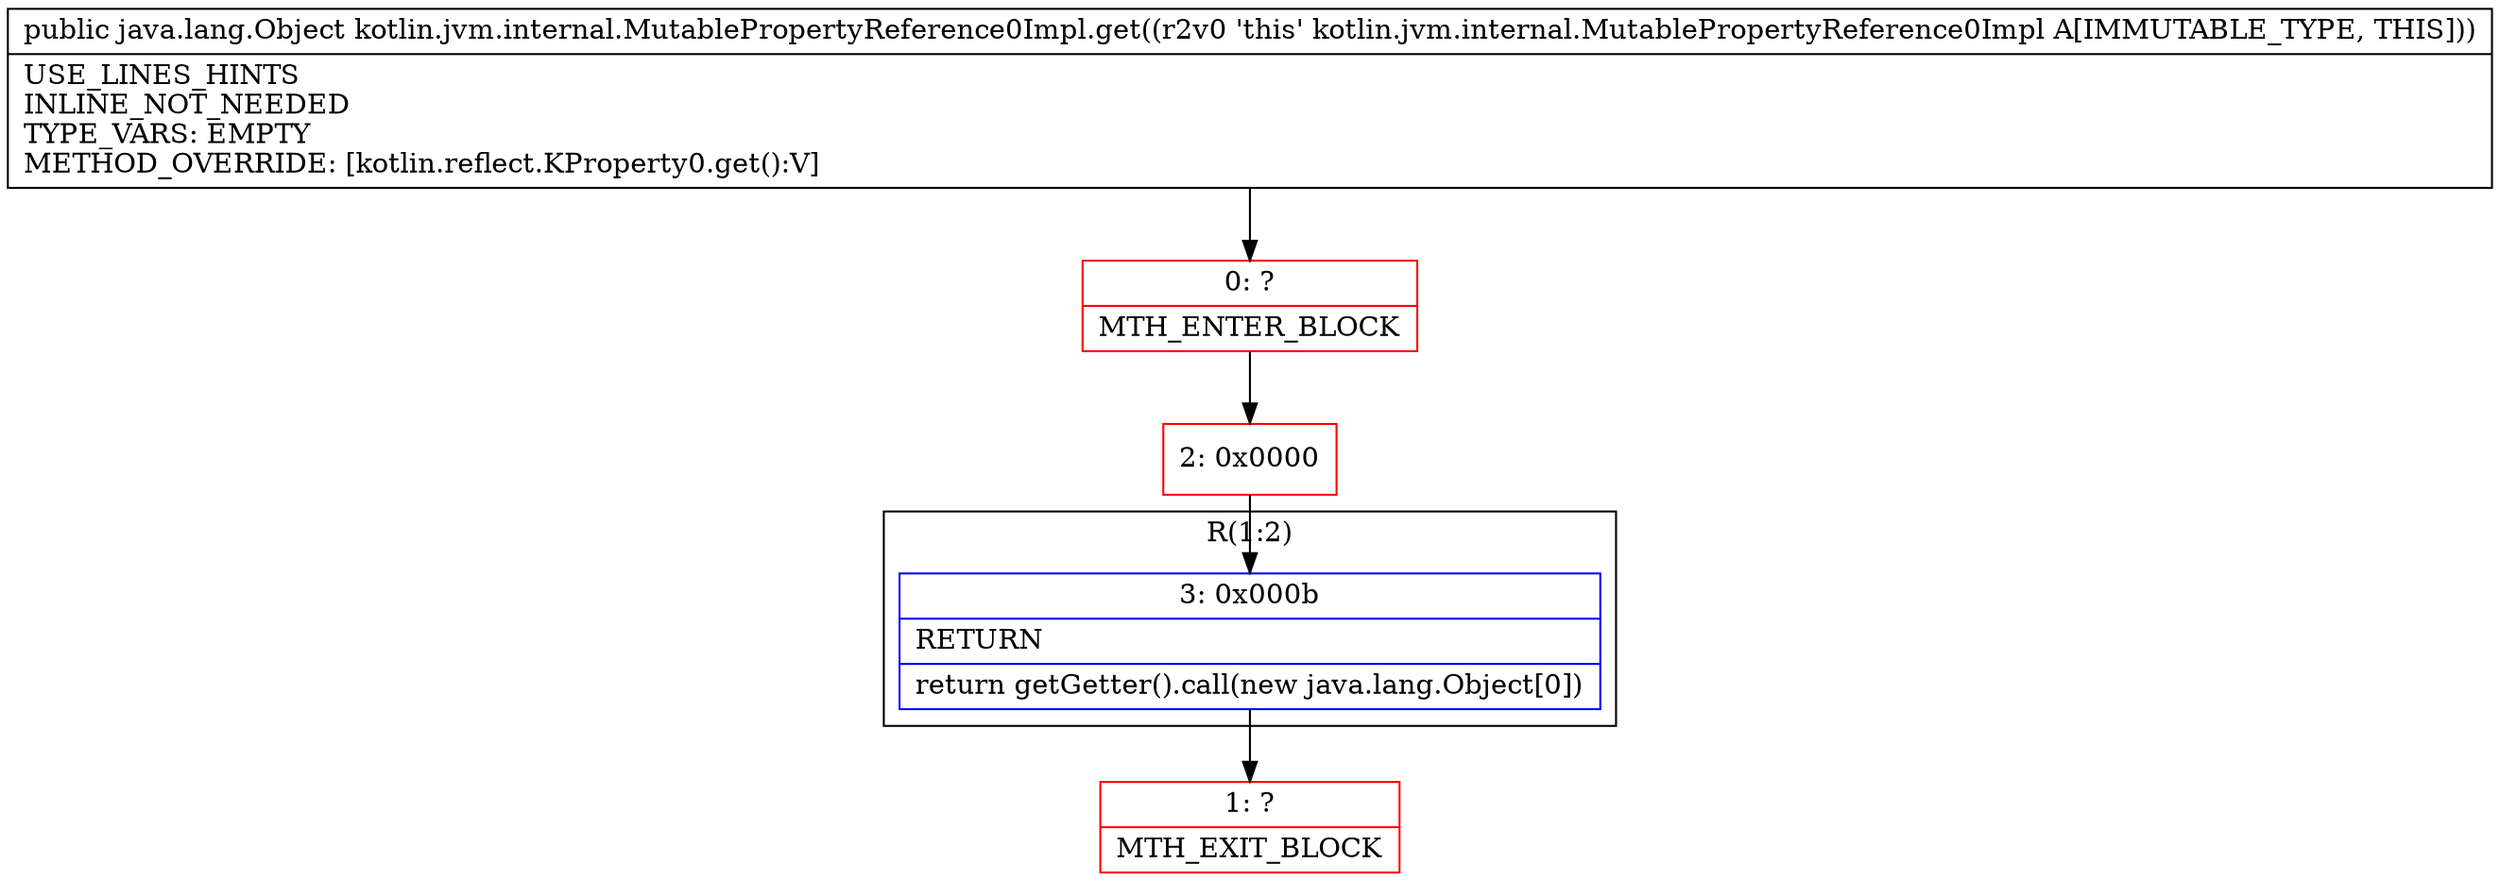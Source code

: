 digraph "CFG forkotlin.jvm.internal.MutablePropertyReference0Impl.get()Ljava\/lang\/Object;" {
subgraph cluster_Region_1680949192 {
label = "R(1:2)";
node [shape=record,color=blue];
Node_3 [shape=record,label="{3\:\ 0x000b|RETURN\l|return getGetter().call(new java.lang.Object[0])\l}"];
}
Node_0 [shape=record,color=red,label="{0\:\ ?|MTH_ENTER_BLOCK\l}"];
Node_2 [shape=record,color=red,label="{2\:\ 0x0000}"];
Node_1 [shape=record,color=red,label="{1\:\ ?|MTH_EXIT_BLOCK\l}"];
MethodNode[shape=record,label="{public java.lang.Object kotlin.jvm.internal.MutablePropertyReference0Impl.get((r2v0 'this' kotlin.jvm.internal.MutablePropertyReference0Impl A[IMMUTABLE_TYPE, THIS]))  | USE_LINES_HINTS\lINLINE_NOT_NEEDED\lTYPE_VARS: EMPTY\lMETHOD_OVERRIDE: [kotlin.reflect.KProperty0.get():V]\l}"];
MethodNode -> Node_0;Node_3 -> Node_1;
Node_0 -> Node_2;
Node_2 -> Node_3;
}

